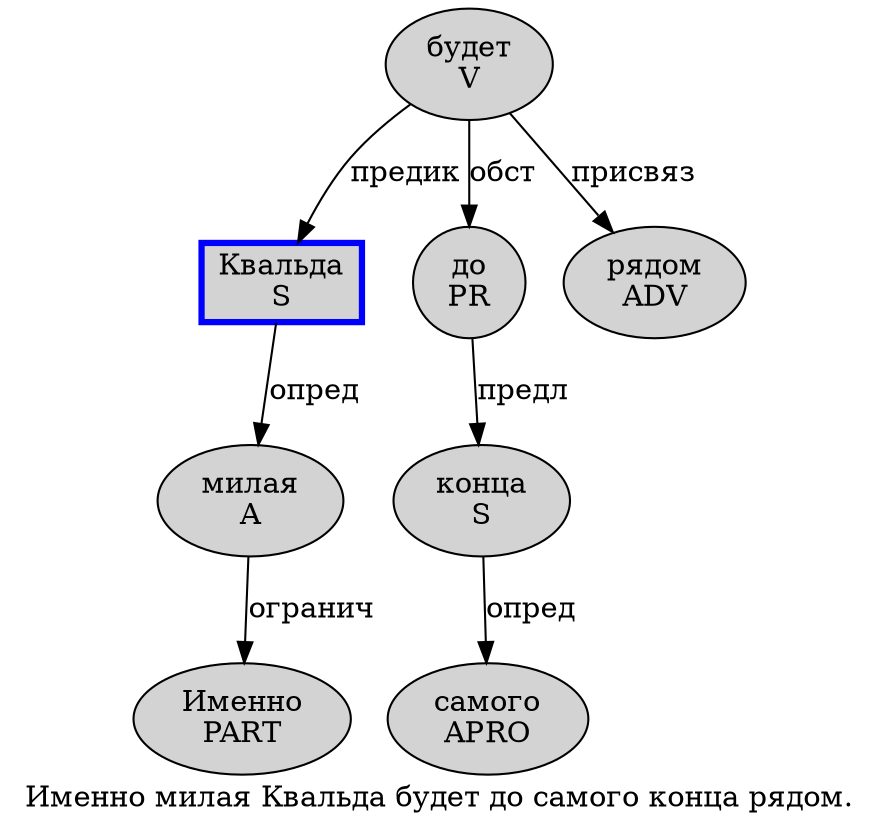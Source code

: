digraph SENTENCE_1470 {
	graph [label="Именно милая Квальда будет до самого конца рядом."]
	node [style=filled]
		0 [label="Именно
PART" color="" fillcolor=lightgray penwidth=1 shape=ellipse]
		1 [label="милая
A" color="" fillcolor=lightgray penwidth=1 shape=ellipse]
		2 [label="Квальда
S" color=blue fillcolor=lightgray penwidth=3 shape=box]
		3 [label="будет
V" color="" fillcolor=lightgray penwidth=1 shape=ellipse]
		4 [label="до
PR" color="" fillcolor=lightgray penwidth=1 shape=ellipse]
		5 [label="самого
APRO" color="" fillcolor=lightgray penwidth=1 shape=ellipse]
		6 [label="конца
S" color="" fillcolor=lightgray penwidth=1 shape=ellipse]
		7 [label="рядом
ADV" color="" fillcolor=lightgray penwidth=1 shape=ellipse]
			6 -> 5 [label="опред"]
			2 -> 1 [label="опред"]
			1 -> 0 [label="огранич"]
			3 -> 2 [label="предик"]
			3 -> 4 [label="обст"]
			3 -> 7 [label="присвяз"]
			4 -> 6 [label="предл"]
}
